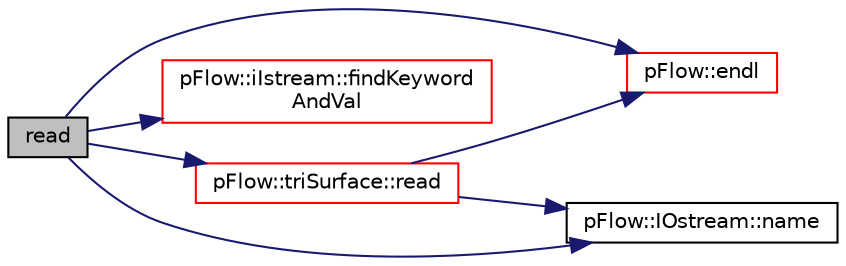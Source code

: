digraph "read"
{
 // LATEX_PDF_SIZE
  edge [fontname="Helvetica",fontsize="10",labelfontname="Helvetica",labelfontsize="10"];
  node [fontname="Helvetica",fontsize="10",shape=record];
  rankdir="LR";
  Node1 [label="read",height=0.2,width=0.4,color="black", fillcolor="grey75", style="filled", fontcolor="black",tooltip=" "];
  Node1 -> Node2 [color="midnightblue",fontsize="10",style="solid",fontname="Helvetica"];
  Node2 [label="pFlow::endl",height=0.2,width=0.4,color="red", fillcolor="white", style="filled",URL="$namespacepFlow.html#aba8f0c455a3fdb4b05ad33a25b13b189",tooltip="Add newline and flush stream."];
  Node1 -> Node4 [color="midnightblue",fontsize="10",style="solid",fontname="Helvetica"];
  Node4 [label="pFlow::iIstream::findKeyword\lAndVal",height=0.2,width=0.4,color="red", fillcolor="white", style="filled",URL="$classpFlow_1_1iIstream.html#afb1243cec5833e96e8446abed4e3656c",tooltip="find a pair of keyword and data terminated by ; keyword data; return false if keyword does not exist ..."];
  Node1 -> Node8 [color="midnightblue",fontsize="10",style="solid",fontname="Helvetica"];
  Node8 [label="pFlow::IOstream::name",height=0.2,width=0.4,color="black", fillcolor="white", style="filled",URL="$classpFlow_1_1IOstream.html#ac9b54653d0ec63ee05f64a185437b335",tooltip="Return the name of the stream."];
  Node1 -> Node9 [color="midnightblue",fontsize="10",style="solid",fontname="Helvetica"];
  Node9 [label="pFlow::triSurface::read",height=0.2,width=0.4,color="red", fillcolor="white", style="filled",URL="$classpFlow_1_1triSurface.html#a1c713f45ca620694735a6a21959cc408",tooltip=" "];
  Node9 -> Node2 [color="midnightblue",fontsize="10",style="solid",fontname="Helvetica"];
  Node9 -> Node8 [color="midnightblue",fontsize="10",style="solid",fontname="Helvetica"];
}
